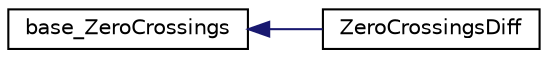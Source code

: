 digraph G
{
  edge [fontname="Helvetica",fontsize="10",labelfontname="Helvetica",labelfontsize="10"];
  node [fontname="Helvetica",fontsize="10",shape=record];
  rankdir="LR";
  Node1 [label="base_ZeroCrossings",height=0.2,width=0.4,color="black", fillcolor="white", style="filled",URL="$classbase__ZeroCrossings.html",tooltip="base class for computing zero corssings"];
  Node1 -> Node2 [dir="back",color="midnightblue",fontsize="10",style="solid",fontname="Helvetica"];
  Node2 [label="ZeroCrossingsDiff",height=0.2,width=0.4,color="black", fillcolor="white", style="filled",URL="$classZeroCrossingsDiff.html",tooltip="Use forward difference (1st derivative) to detect zero crossings src[i]*src[i+1] &lt; 0 indicates a zero..."];
}

